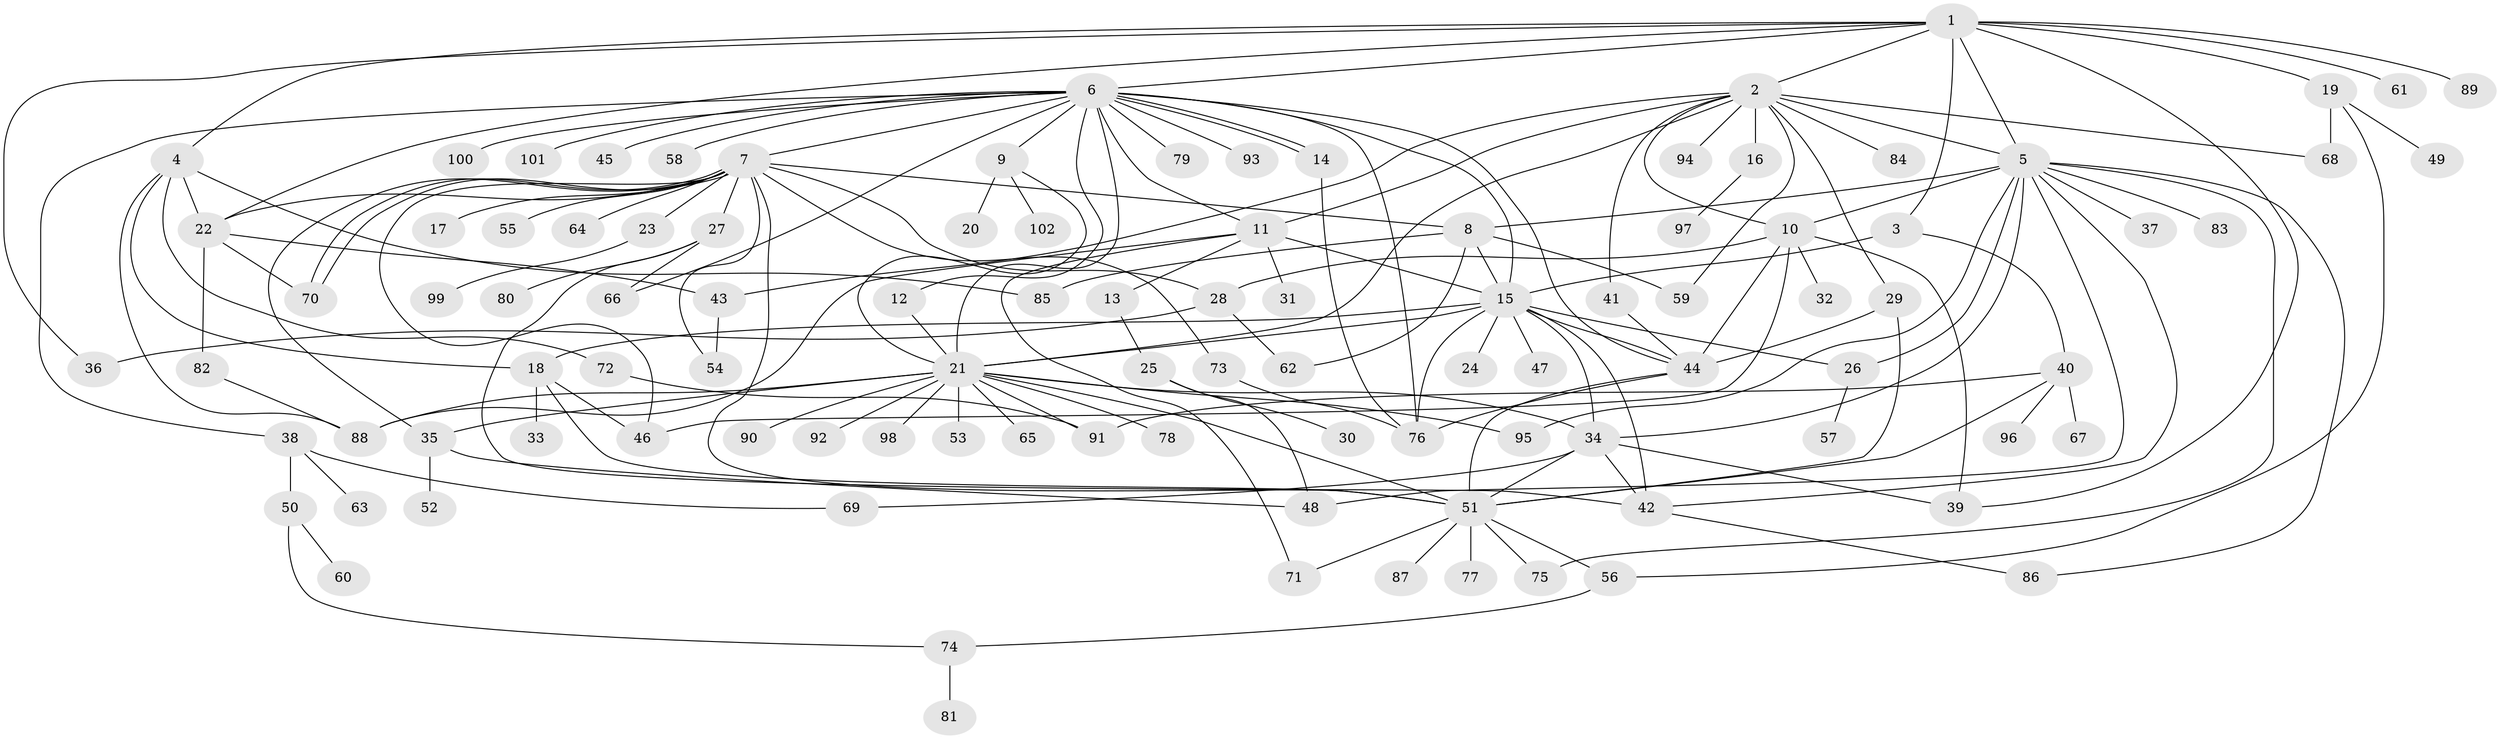 // Generated by graph-tools (version 1.1) at 2025/14/03/09/25 04:14:41]
// undirected, 102 vertices, 166 edges
graph export_dot {
graph [start="1"]
  node [color=gray90,style=filled];
  1;
  2;
  3;
  4;
  5;
  6;
  7;
  8;
  9;
  10;
  11;
  12;
  13;
  14;
  15;
  16;
  17;
  18;
  19;
  20;
  21;
  22;
  23;
  24;
  25;
  26;
  27;
  28;
  29;
  30;
  31;
  32;
  33;
  34;
  35;
  36;
  37;
  38;
  39;
  40;
  41;
  42;
  43;
  44;
  45;
  46;
  47;
  48;
  49;
  50;
  51;
  52;
  53;
  54;
  55;
  56;
  57;
  58;
  59;
  60;
  61;
  62;
  63;
  64;
  65;
  66;
  67;
  68;
  69;
  70;
  71;
  72;
  73;
  74;
  75;
  76;
  77;
  78;
  79;
  80;
  81;
  82;
  83;
  84;
  85;
  86;
  87;
  88;
  89;
  90;
  91;
  92;
  93;
  94;
  95;
  96;
  97;
  98;
  99;
  100;
  101;
  102;
  1 -- 2;
  1 -- 3;
  1 -- 4;
  1 -- 5;
  1 -- 6;
  1 -- 19;
  1 -- 22;
  1 -- 36;
  1 -- 39;
  1 -- 61;
  1 -- 89;
  2 -- 5;
  2 -- 10;
  2 -- 11;
  2 -- 16;
  2 -- 21;
  2 -- 29;
  2 -- 41;
  2 -- 43;
  2 -- 59;
  2 -- 68;
  2 -- 84;
  2 -- 94;
  3 -- 15;
  3 -- 40;
  4 -- 18;
  4 -- 22;
  4 -- 72;
  4 -- 85;
  4 -- 88;
  5 -- 8;
  5 -- 10;
  5 -- 26;
  5 -- 34;
  5 -- 37;
  5 -- 42;
  5 -- 48;
  5 -- 75;
  5 -- 83;
  5 -- 86;
  5 -- 95;
  6 -- 7;
  6 -- 9;
  6 -- 11;
  6 -- 12;
  6 -- 14;
  6 -- 14;
  6 -- 15;
  6 -- 21;
  6 -- 38;
  6 -- 44;
  6 -- 45;
  6 -- 58;
  6 -- 66;
  6 -- 76;
  6 -- 79;
  6 -- 93;
  6 -- 100;
  6 -- 101;
  7 -- 8;
  7 -- 17;
  7 -- 22;
  7 -- 23;
  7 -- 27;
  7 -- 28;
  7 -- 35;
  7 -- 46;
  7 -- 51;
  7 -- 54;
  7 -- 55;
  7 -- 64;
  7 -- 70;
  7 -- 70;
  7 -- 73;
  8 -- 15;
  8 -- 59;
  8 -- 62;
  8 -- 85;
  9 -- 20;
  9 -- 21;
  9 -- 102;
  10 -- 28;
  10 -- 32;
  10 -- 39;
  10 -- 44;
  10 -- 46;
  11 -- 13;
  11 -- 15;
  11 -- 31;
  11 -- 71;
  11 -- 88;
  12 -- 21;
  13 -- 25;
  14 -- 76;
  15 -- 18;
  15 -- 21;
  15 -- 24;
  15 -- 26;
  15 -- 34;
  15 -- 42;
  15 -- 44;
  15 -- 47;
  15 -- 76;
  16 -- 97;
  18 -- 33;
  18 -- 46;
  18 -- 51;
  19 -- 49;
  19 -- 56;
  19 -- 68;
  21 -- 34;
  21 -- 35;
  21 -- 51;
  21 -- 53;
  21 -- 65;
  21 -- 78;
  21 -- 88;
  21 -- 90;
  21 -- 91;
  21 -- 92;
  21 -- 95;
  21 -- 98;
  22 -- 43;
  22 -- 70;
  22 -- 82;
  23 -- 99;
  25 -- 30;
  25 -- 48;
  26 -- 57;
  27 -- 42;
  27 -- 66;
  27 -- 80;
  28 -- 36;
  28 -- 62;
  29 -- 44;
  29 -- 51;
  34 -- 39;
  34 -- 42;
  34 -- 51;
  34 -- 69;
  35 -- 48;
  35 -- 52;
  38 -- 50;
  38 -- 63;
  38 -- 69;
  40 -- 51;
  40 -- 67;
  40 -- 91;
  40 -- 96;
  41 -- 44;
  42 -- 86;
  43 -- 54;
  44 -- 51;
  44 -- 76;
  50 -- 60;
  50 -- 74;
  51 -- 56;
  51 -- 71;
  51 -- 75;
  51 -- 77;
  51 -- 87;
  56 -- 74;
  72 -- 91;
  73 -- 76;
  74 -- 81;
  82 -- 88;
}
